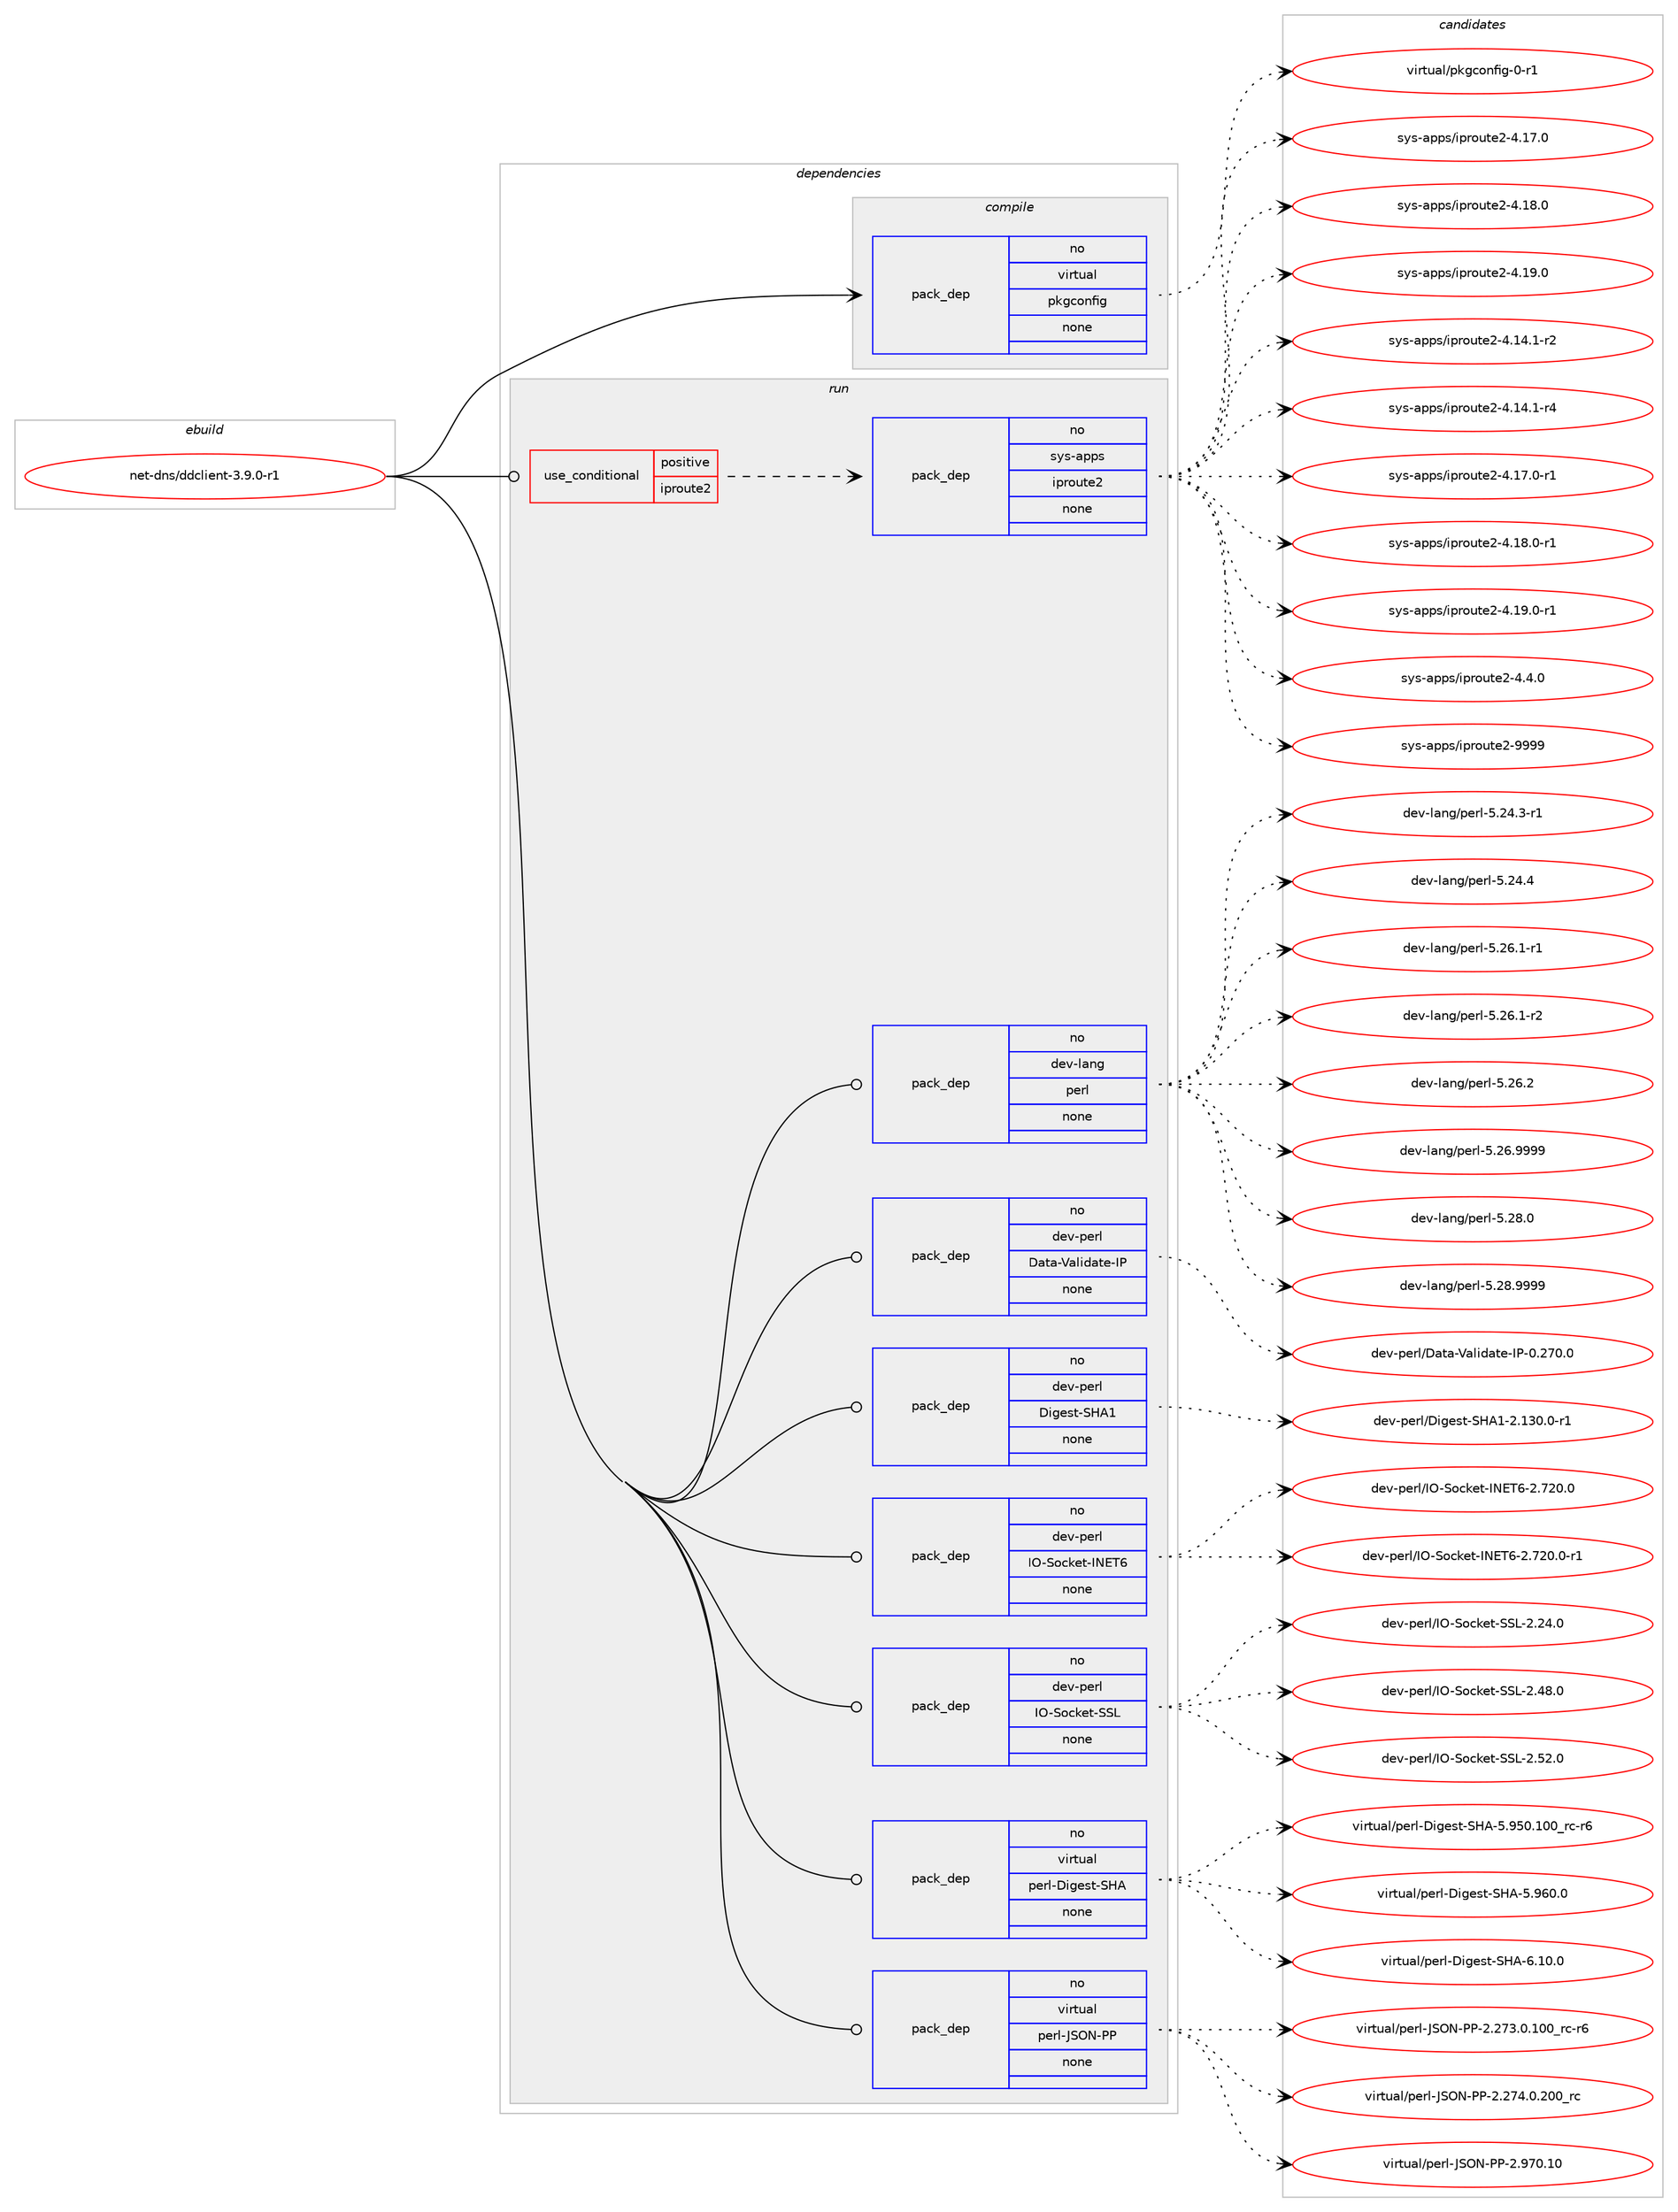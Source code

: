 digraph prolog {

# *************
# Graph options
# *************

newrank=true;
concentrate=true;
compound=true;
graph [rankdir=LR,fontname=Helvetica,fontsize=10,ranksep=1.5];#, ranksep=2.5, nodesep=0.2];
edge  [arrowhead=vee];
node  [fontname=Helvetica,fontsize=10];

# **********
# The ebuild
# **********

subgraph cluster_leftcol {
color=gray;
rank=same;
label=<<i>ebuild</i>>;
id [label="net-dns/ddclient-3.9.0-r1", color=red, width=4, href="../net-dns/ddclient-3.9.0-r1.svg"];
}

# ****************
# The dependencies
# ****************

subgraph cluster_midcol {
color=gray;
label=<<i>dependencies</i>>;
subgraph cluster_compile {
fillcolor="#eeeeee";
style=filled;
label=<<i>compile</i>>;
subgraph pack5174 {
dependency6385 [label=<<TABLE BORDER="0" CELLBORDER="1" CELLSPACING="0" CELLPADDING="4" WIDTH="220"><TR><TD ROWSPAN="6" CELLPADDING="30">pack_dep</TD></TR><TR><TD WIDTH="110">no</TD></TR><TR><TD>virtual</TD></TR><TR><TD>pkgconfig</TD></TR><TR><TD>none</TD></TR><TR><TD></TD></TR></TABLE>>, shape=none, color=blue];
}
id:e -> dependency6385:w [weight=20,style="solid",arrowhead="vee"];
}
subgraph cluster_compileandrun {
fillcolor="#eeeeee";
style=filled;
label=<<i>compile and run</i>>;
}
subgraph cluster_run {
fillcolor="#eeeeee";
style=filled;
label=<<i>run</i>>;
subgraph cond1044 {
dependency6386 [label=<<TABLE BORDER="0" CELLBORDER="1" CELLSPACING="0" CELLPADDING="4"><TR><TD ROWSPAN="3" CELLPADDING="10">use_conditional</TD></TR><TR><TD>positive</TD></TR><TR><TD>iproute2</TD></TR></TABLE>>, shape=none, color=red];
subgraph pack5175 {
dependency6387 [label=<<TABLE BORDER="0" CELLBORDER="1" CELLSPACING="0" CELLPADDING="4" WIDTH="220"><TR><TD ROWSPAN="6" CELLPADDING="30">pack_dep</TD></TR><TR><TD WIDTH="110">no</TD></TR><TR><TD>sys-apps</TD></TR><TR><TD>iproute2</TD></TR><TR><TD>none</TD></TR><TR><TD></TD></TR></TABLE>>, shape=none, color=blue];
}
dependency6386:e -> dependency6387:w [weight=20,style="dashed",arrowhead="vee"];
}
id:e -> dependency6386:w [weight=20,style="solid",arrowhead="odot"];
subgraph pack5176 {
dependency6388 [label=<<TABLE BORDER="0" CELLBORDER="1" CELLSPACING="0" CELLPADDING="4" WIDTH="220"><TR><TD ROWSPAN="6" CELLPADDING="30">pack_dep</TD></TR><TR><TD WIDTH="110">no</TD></TR><TR><TD>dev-lang</TD></TR><TR><TD>perl</TD></TR><TR><TD>none</TD></TR><TR><TD></TD></TR></TABLE>>, shape=none, color=blue];
}
id:e -> dependency6388:w [weight=20,style="solid",arrowhead="odot"];
subgraph pack5177 {
dependency6389 [label=<<TABLE BORDER="0" CELLBORDER="1" CELLSPACING="0" CELLPADDING="4" WIDTH="220"><TR><TD ROWSPAN="6" CELLPADDING="30">pack_dep</TD></TR><TR><TD WIDTH="110">no</TD></TR><TR><TD>dev-perl</TD></TR><TR><TD>Data-Validate-IP</TD></TR><TR><TD>none</TD></TR><TR><TD></TD></TR></TABLE>>, shape=none, color=blue];
}
id:e -> dependency6389:w [weight=20,style="solid",arrowhead="odot"];
subgraph pack5178 {
dependency6390 [label=<<TABLE BORDER="0" CELLBORDER="1" CELLSPACING="0" CELLPADDING="4" WIDTH="220"><TR><TD ROWSPAN="6" CELLPADDING="30">pack_dep</TD></TR><TR><TD WIDTH="110">no</TD></TR><TR><TD>dev-perl</TD></TR><TR><TD>Digest-SHA1</TD></TR><TR><TD>none</TD></TR><TR><TD></TD></TR></TABLE>>, shape=none, color=blue];
}
id:e -> dependency6390:w [weight=20,style="solid",arrowhead="odot"];
subgraph pack5179 {
dependency6391 [label=<<TABLE BORDER="0" CELLBORDER="1" CELLSPACING="0" CELLPADDING="4" WIDTH="220"><TR><TD ROWSPAN="6" CELLPADDING="30">pack_dep</TD></TR><TR><TD WIDTH="110">no</TD></TR><TR><TD>dev-perl</TD></TR><TR><TD>IO-Socket-INET6</TD></TR><TR><TD>none</TD></TR><TR><TD></TD></TR></TABLE>>, shape=none, color=blue];
}
id:e -> dependency6391:w [weight=20,style="solid",arrowhead="odot"];
subgraph pack5180 {
dependency6392 [label=<<TABLE BORDER="0" CELLBORDER="1" CELLSPACING="0" CELLPADDING="4" WIDTH="220"><TR><TD ROWSPAN="6" CELLPADDING="30">pack_dep</TD></TR><TR><TD WIDTH="110">no</TD></TR><TR><TD>dev-perl</TD></TR><TR><TD>IO-Socket-SSL</TD></TR><TR><TD>none</TD></TR><TR><TD></TD></TR></TABLE>>, shape=none, color=blue];
}
id:e -> dependency6392:w [weight=20,style="solid",arrowhead="odot"];
subgraph pack5181 {
dependency6393 [label=<<TABLE BORDER="0" CELLBORDER="1" CELLSPACING="0" CELLPADDING="4" WIDTH="220"><TR><TD ROWSPAN="6" CELLPADDING="30">pack_dep</TD></TR><TR><TD WIDTH="110">no</TD></TR><TR><TD>virtual</TD></TR><TR><TD>perl-Digest-SHA</TD></TR><TR><TD>none</TD></TR><TR><TD></TD></TR></TABLE>>, shape=none, color=blue];
}
id:e -> dependency6393:w [weight=20,style="solid",arrowhead="odot"];
subgraph pack5182 {
dependency6394 [label=<<TABLE BORDER="0" CELLBORDER="1" CELLSPACING="0" CELLPADDING="4" WIDTH="220"><TR><TD ROWSPAN="6" CELLPADDING="30">pack_dep</TD></TR><TR><TD WIDTH="110">no</TD></TR><TR><TD>virtual</TD></TR><TR><TD>perl-JSON-PP</TD></TR><TR><TD>none</TD></TR><TR><TD></TD></TR></TABLE>>, shape=none, color=blue];
}
id:e -> dependency6394:w [weight=20,style="solid",arrowhead="odot"];
}
}

# **************
# The candidates
# **************

subgraph cluster_choices {
rank=same;
color=gray;
label=<<i>candidates</i>>;

subgraph choice5174 {
color=black;
nodesep=1;
choice11810511411611797108471121071039911111010210510345484511449 [label="virtual/pkgconfig-0-r1", color=red, width=4,href="../virtual/pkgconfig-0-r1.svg"];
dependency6385:e -> choice11810511411611797108471121071039911111010210510345484511449:w [style=dotted,weight="100"];
}
subgraph choice5175 {
color=black;
nodesep=1;
choice1151211154597112112115471051121141111171161015045524649554648 [label="sys-apps/iproute2-4.17.0", color=red, width=4,href="../sys-apps/iproute2-4.17.0.svg"];
choice1151211154597112112115471051121141111171161015045524649564648 [label="sys-apps/iproute2-4.18.0", color=red, width=4,href="../sys-apps/iproute2-4.18.0.svg"];
choice1151211154597112112115471051121141111171161015045524649574648 [label="sys-apps/iproute2-4.19.0", color=red, width=4,href="../sys-apps/iproute2-4.19.0.svg"];
choice11512111545971121121154710511211411111711610150455246495246494511450 [label="sys-apps/iproute2-4.14.1-r2", color=red, width=4,href="../sys-apps/iproute2-4.14.1-r2.svg"];
choice11512111545971121121154710511211411111711610150455246495246494511452 [label="sys-apps/iproute2-4.14.1-r4", color=red, width=4,href="../sys-apps/iproute2-4.14.1-r4.svg"];
choice11512111545971121121154710511211411111711610150455246495546484511449 [label="sys-apps/iproute2-4.17.0-r1", color=red, width=4,href="../sys-apps/iproute2-4.17.0-r1.svg"];
choice11512111545971121121154710511211411111711610150455246495646484511449 [label="sys-apps/iproute2-4.18.0-r1", color=red, width=4,href="../sys-apps/iproute2-4.18.0-r1.svg"];
choice11512111545971121121154710511211411111711610150455246495746484511449 [label="sys-apps/iproute2-4.19.0-r1", color=red, width=4,href="../sys-apps/iproute2-4.19.0-r1.svg"];
choice11512111545971121121154710511211411111711610150455246524648 [label="sys-apps/iproute2-4.4.0", color=red, width=4,href="../sys-apps/iproute2-4.4.0.svg"];
choice115121115459711211211547105112114111117116101504557575757 [label="sys-apps/iproute2-9999", color=red, width=4,href="../sys-apps/iproute2-9999.svg"];
dependency6387:e -> choice1151211154597112112115471051121141111171161015045524649554648:w [style=dotted,weight="100"];
dependency6387:e -> choice1151211154597112112115471051121141111171161015045524649564648:w [style=dotted,weight="100"];
dependency6387:e -> choice1151211154597112112115471051121141111171161015045524649574648:w [style=dotted,weight="100"];
dependency6387:e -> choice11512111545971121121154710511211411111711610150455246495246494511450:w [style=dotted,weight="100"];
dependency6387:e -> choice11512111545971121121154710511211411111711610150455246495246494511452:w [style=dotted,weight="100"];
dependency6387:e -> choice11512111545971121121154710511211411111711610150455246495546484511449:w [style=dotted,weight="100"];
dependency6387:e -> choice11512111545971121121154710511211411111711610150455246495646484511449:w [style=dotted,weight="100"];
dependency6387:e -> choice11512111545971121121154710511211411111711610150455246495746484511449:w [style=dotted,weight="100"];
dependency6387:e -> choice11512111545971121121154710511211411111711610150455246524648:w [style=dotted,weight="100"];
dependency6387:e -> choice115121115459711211211547105112114111117116101504557575757:w [style=dotted,weight="100"];
}
subgraph choice5176 {
color=black;
nodesep=1;
choice100101118451089711010347112101114108455346505246514511449 [label="dev-lang/perl-5.24.3-r1", color=red, width=4,href="../dev-lang/perl-5.24.3-r1.svg"];
choice10010111845108971101034711210111410845534650524652 [label="dev-lang/perl-5.24.4", color=red, width=4,href="../dev-lang/perl-5.24.4.svg"];
choice100101118451089711010347112101114108455346505446494511449 [label="dev-lang/perl-5.26.1-r1", color=red, width=4,href="../dev-lang/perl-5.26.1-r1.svg"];
choice100101118451089711010347112101114108455346505446494511450 [label="dev-lang/perl-5.26.1-r2", color=red, width=4,href="../dev-lang/perl-5.26.1-r2.svg"];
choice10010111845108971101034711210111410845534650544650 [label="dev-lang/perl-5.26.2", color=red, width=4,href="../dev-lang/perl-5.26.2.svg"];
choice10010111845108971101034711210111410845534650544657575757 [label="dev-lang/perl-5.26.9999", color=red, width=4,href="../dev-lang/perl-5.26.9999.svg"];
choice10010111845108971101034711210111410845534650564648 [label="dev-lang/perl-5.28.0", color=red, width=4,href="../dev-lang/perl-5.28.0.svg"];
choice10010111845108971101034711210111410845534650564657575757 [label="dev-lang/perl-5.28.9999", color=red, width=4,href="../dev-lang/perl-5.28.9999.svg"];
dependency6388:e -> choice100101118451089711010347112101114108455346505246514511449:w [style=dotted,weight="100"];
dependency6388:e -> choice10010111845108971101034711210111410845534650524652:w [style=dotted,weight="100"];
dependency6388:e -> choice100101118451089711010347112101114108455346505446494511449:w [style=dotted,weight="100"];
dependency6388:e -> choice100101118451089711010347112101114108455346505446494511450:w [style=dotted,weight="100"];
dependency6388:e -> choice10010111845108971101034711210111410845534650544650:w [style=dotted,weight="100"];
dependency6388:e -> choice10010111845108971101034711210111410845534650544657575757:w [style=dotted,weight="100"];
dependency6388:e -> choice10010111845108971101034711210111410845534650564648:w [style=dotted,weight="100"];
dependency6388:e -> choice10010111845108971101034711210111410845534650564657575757:w [style=dotted,weight="100"];
}
subgraph choice5177 {
color=black;
nodesep=1;
choice1001011184511210111410847689711697458697108105100971161014573804548465055484648 [label="dev-perl/Data-Validate-IP-0.270.0", color=red, width=4,href="../dev-perl/Data-Validate-IP-0.270.0.svg"];
dependency6389:e -> choice1001011184511210111410847689711697458697108105100971161014573804548465055484648:w [style=dotted,weight="100"];
}
subgraph choice5178 {
color=black;
nodesep=1;
choice100101118451121011141084768105103101115116458372654945504649514846484511449 [label="dev-perl/Digest-SHA1-2.130.0-r1", color=red, width=4,href="../dev-perl/Digest-SHA1-2.130.0-r1.svg"];
dependency6390:e -> choice100101118451121011141084768105103101115116458372654945504649514846484511449:w [style=dotted,weight="100"];
}
subgraph choice5179 {
color=black;
nodesep=1;
choice100101118451121011141084773794583111991071011164573786984544550465550484648 [label="dev-perl/IO-Socket-INET6-2.720.0", color=red, width=4,href="../dev-perl/IO-Socket-INET6-2.720.0.svg"];
choice1001011184511210111410847737945831119910710111645737869845445504655504846484511449 [label="dev-perl/IO-Socket-INET6-2.720.0-r1", color=red, width=4,href="../dev-perl/IO-Socket-INET6-2.720.0-r1.svg"];
dependency6391:e -> choice100101118451121011141084773794583111991071011164573786984544550465550484648:w [style=dotted,weight="100"];
dependency6391:e -> choice1001011184511210111410847737945831119910710111645737869845445504655504846484511449:w [style=dotted,weight="100"];
}
subgraph choice5180 {
color=black;
nodesep=1;
choice100101118451121011141084773794583111991071011164583837645504650524648 [label="dev-perl/IO-Socket-SSL-2.24.0", color=red, width=4,href="../dev-perl/IO-Socket-SSL-2.24.0.svg"];
choice100101118451121011141084773794583111991071011164583837645504652564648 [label="dev-perl/IO-Socket-SSL-2.48.0", color=red, width=4,href="../dev-perl/IO-Socket-SSL-2.48.0.svg"];
choice100101118451121011141084773794583111991071011164583837645504653504648 [label="dev-perl/IO-Socket-SSL-2.52.0", color=red, width=4,href="../dev-perl/IO-Socket-SSL-2.52.0.svg"];
dependency6392:e -> choice100101118451121011141084773794583111991071011164583837645504650524648:w [style=dotted,weight="100"];
dependency6392:e -> choice100101118451121011141084773794583111991071011164583837645504652564648:w [style=dotted,weight="100"];
dependency6392:e -> choice100101118451121011141084773794583111991071011164583837645504653504648:w [style=dotted,weight="100"];
}
subgraph choice5181 {
color=black;
nodesep=1;
choice11810511411611797108471121011141084568105103101115116458372654553465753484649484895114994511454 [label="virtual/perl-Digest-SHA-5.950.100_rc-r6", color=red, width=4,href="../virtual/perl-Digest-SHA-5.950.100_rc-r6.svg"];
choice11810511411611797108471121011141084568105103101115116458372654553465754484648 [label="virtual/perl-Digest-SHA-5.960.0", color=red, width=4,href="../virtual/perl-Digest-SHA-5.960.0.svg"];
choice118105114116117971084711210111410845681051031011151164583726545544649484648 [label="virtual/perl-Digest-SHA-6.10.0", color=red, width=4,href="../virtual/perl-Digest-SHA-6.10.0.svg"];
dependency6393:e -> choice11810511411611797108471121011141084568105103101115116458372654553465753484649484895114994511454:w [style=dotted,weight="100"];
dependency6393:e -> choice11810511411611797108471121011141084568105103101115116458372654553465754484648:w [style=dotted,weight="100"];
dependency6393:e -> choice118105114116117971084711210111410845681051031011151164583726545544649484648:w [style=dotted,weight="100"];
}
subgraph choice5182 {
color=black;
nodesep=1;
choice1181051141161179710847112101114108457483797845808045504650555146484649484895114994511454 [label="virtual/perl-JSON-PP-2.273.0.100_rc-r6", color=red, width=4,href="../virtual/perl-JSON-PP-2.273.0.100_rc-r6.svg"];
choice118105114116117971084711210111410845748379784580804550465055524648465048489511499 [label="virtual/perl-JSON-PP-2.274.0.200_rc", color=red, width=4,href="../virtual/perl-JSON-PP-2.274.0.200_rc.svg"];
choice11810511411611797108471121011141084574837978458080455046575548464948 [label="virtual/perl-JSON-PP-2.970.10", color=red, width=4,href="../virtual/perl-JSON-PP-2.970.10.svg"];
dependency6394:e -> choice1181051141161179710847112101114108457483797845808045504650555146484649484895114994511454:w [style=dotted,weight="100"];
dependency6394:e -> choice118105114116117971084711210111410845748379784580804550465055524648465048489511499:w [style=dotted,weight="100"];
dependency6394:e -> choice11810511411611797108471121011141084574837978458080455046575548464948:w [style=dotted,weight="100"];
}
}

}

